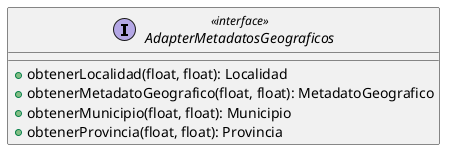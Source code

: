 @startuml
'https://plantuml.com/class-diagram

skinparam linetype ortho

interface AdapterMetadatosGeograficos << interface >> {
  + obtenerLocalidad(float, float): Localidad
  + obtenerMetadatoGeografico(float, float): MetadatoGeografico
  + obtenerMunicipio(float, float): Municipio
  + obtenerProvincia(float, float): Provincia
}

@enduml
